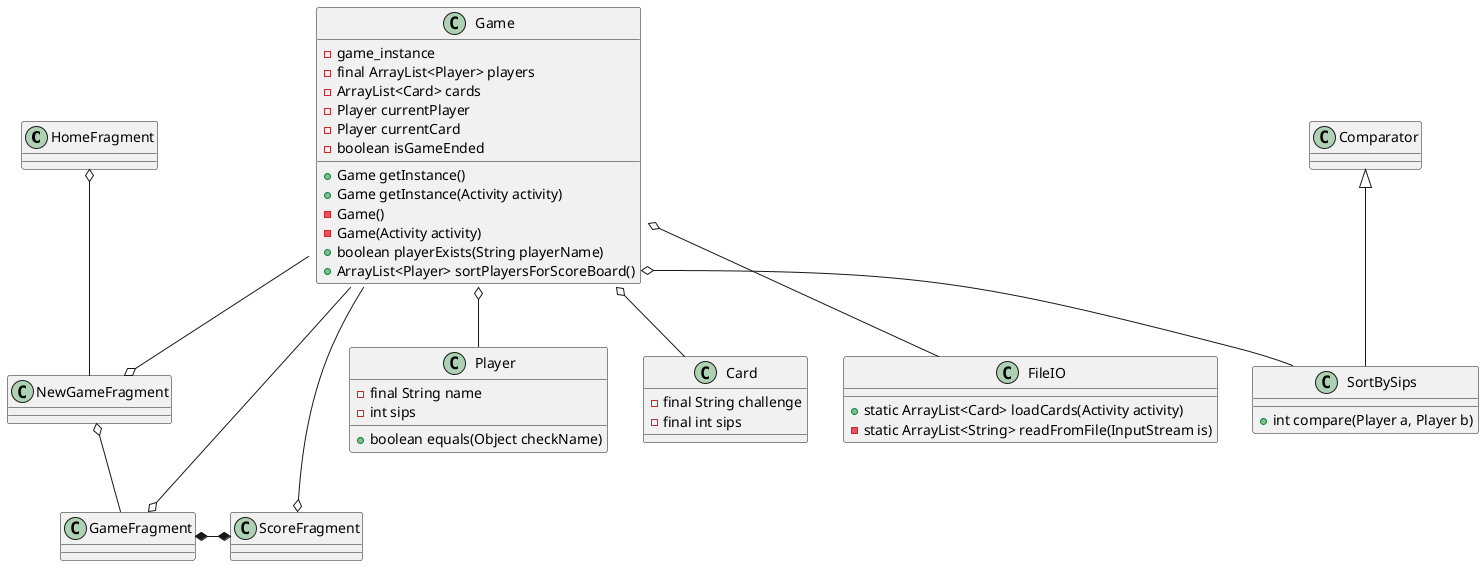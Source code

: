 @startuml
'https://plantuml.com/class-diagram

class HomeFragment {
}

class NewGameFragment {

}

class GameFragment

class ScoreFragment

class Player {
-final String name
-int sips

+boolean equals(Object checkName)
}

class Card {
-final String challenge
-final int sips
}

class Game {
-game_instance
-final ArrayList<Player> players
-ArrayList<Card> cards
-Player currentPlayer
-Player currentCard
-boolean isGameEnded

+Game getInstance()
+Game getInstance(Activity activity)
-Game()
-Game(Activity activity)
+boolean playerExists(String playerName)
+ArrayList<Player> sortPlayersForScoreBoard()
}

class SortBySips extends Comparator {
+int compare(Player a, Player b)
}

class FileIO {
+static ArrayList<Card> loadCards(Activity activity)
-static ArrayList<String> readFromFile(InputStream is)
}

Game --o NewGameFragment
Game --o GameFragment
Game --o ScoreFragment
Game o-- Player
Game o-- Card
Game o-- FileIO


Game::sortPlayersForScoreBoard o-- SortBySips
HomeFragment o-- NewGameFragment

NewGameFragment o-- GameFragment

GameFragment *-* ScoreFragment




@enduml